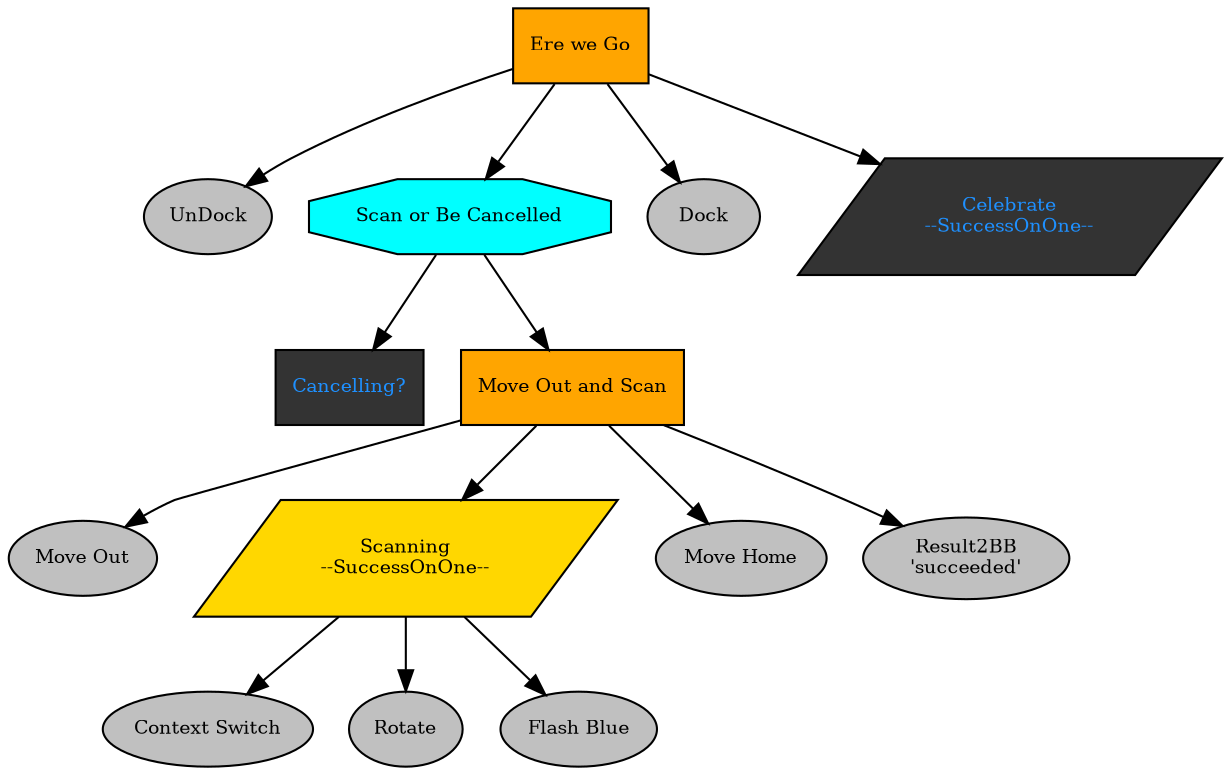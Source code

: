 digraph pastafarianism {
graph [fontname="times-roman"];
node [fontname="times-roman"];
edge [fontname="times-roman"];
"Ere we Go" [label="Ere we Go", shape=box, style=filled, fillcolor=orange, fontsize=9, fontcolor=black];
UnDock [label=UnDock, shape=ellipse, style=filled, fillcolor=gray, fontsize=9, fontcolor=black];
"Ere we Go" -> UnDock;
"Scan or Be Cancelled" [label="Scan or Be Cancelled", shape=octagon, style=filled, fillcolor=cyan, fontsize=9, fontcolor=black];
"Ere we Go" -> "Scan or Be Cancelled";
"Cancelling?" [label="Cancelling?", shape=box, style=filled, fillcolor=gray20, fontsize=9, fontcolor=dodgerblue];
"Scan or Be Cancelled" -> "Cancelling?";
"Move Out and Scan" [label="Move Out and Scan", shape=box, style=filled, fillcolor=orange, fontsize=9, fontcolor=black];
"Scan or Be Cancelled" -> "Move Out and Scan";
"Move Out" [label="Move Out", shape=ellipse, style=filled, fillcolor=gray, fontsize=9, fontcolor=black];
"Move Out and Scan" -> "Move Out";
Scanning [label="Scanning\n--SuccessOnOne--", shape=parallelogram, style=filled, fillcolor=gold, fontsize=9, fontcolor=black];
"Move Out and Scan" -> Scanning;
"Context Switch" [label="Context Switch", shape=ellipse, style=filled, fillcolor=gray, fontsize=9, fontcolor=black];
Scanning -> "Context Switch";
Rotate [label=Rotate, shape=ellipse, style=filled, fillcolor=gray, fontsize=9, fontcolor=black];
Scanning -> Rotate;
"Flash Blue" [label="Flash Blue", shape=ellipse, style=filled, fillcolor=gray, fontsize=9, fontcolor=black];
Scanning -> "Flash Blue";
"Move Home" [label="Move Home", shape=ellipse, style=filled, fillcolor=gray, fontsize=9, fontcolor=black];
"Move Out and Scan" -> "Move Home";
"Result2BB\n'succeeded'" [label="Result2BB\n'succeeded'", shape=ellipse, style=filled, fillcolor=gray, fontsize=9, fontcolor=black];
"Move Out and Scan" -> "Result2BB\n'succeeded'";
Dock [label=Dock, shape=ellipse, style=filled, fillcolor=gray, fontsize=9, fontcolor=black];
"Ere we Go" -> Dock;
Celebrate [label="Celebrate\n--SuccessOnOne--", shape=parallelogram, style=filled, fillcolor=gray20, fontsize=9, fontcolor=dodgerblue];
"Ere we Go" -> Celebrate;
}

